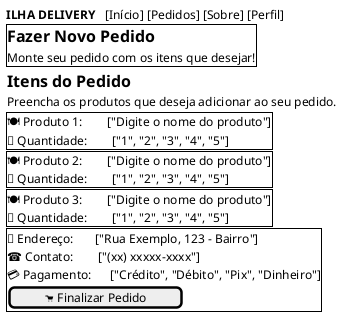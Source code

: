 @startsalt FazerPedido
{
{T
  | **ILHA DELIVERY**         | [Início] [Pedidos] [Sobre] [Perfil] |
}

{^
  = Fazer Novo Pedido 
  Monte seu pedido com os itens que desejar!
}


{
  = Itens do Pedido 
  Preencha os produtos que deseja adicionar ao seu pedido.
}

{+
  🍽️ Produto 1:        ["Digite o nome do produto"]
  🧾 Quantidade:        ["1", "2", "3", "4", "5"]
}

{+
  🍽️ Produto 2:        ["Digite o nome do produto"]
  🧾 Quantidade:        ["1", "2", "3", "4", "5"]
}

{+
  🍽️ Produto 3:        ["Digite o nome do produto"]
  🧾 Quantidade:        ["1", "2", "3", "4", "5"]
}

{+
  📍 Endereço:       ["Rua Exemplo, 123 - Bairro"]
  ☎️ Contato:        ["(xx) xxxxx-xxxx"]
  💳 Pagamento:      ["Crédito", "Débito", "Pix", "Dinheiro"]

  [ <&cart> Finalizar Pedido ]
}
}
@endsalt
